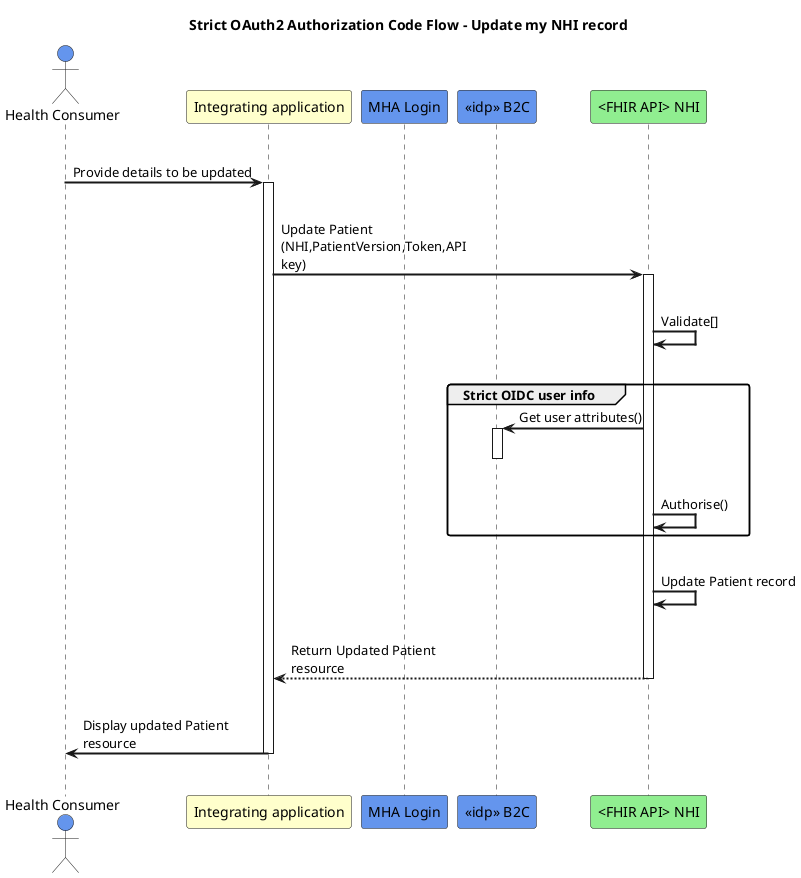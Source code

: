 @startuml
skinparam sequenceArrowThickness 2
skinparam roundcorner 5
skinparam maxmessagesize 180
skinparam sequenceParticipant bold
title Strict OAuth2 Authorization Code Flow - Update my NHI record
actor "Health Consumer" as User #CornflowerBlue
participant "Integrating application" as A #BUSINESS
participant "MHA Login" as B #CornflowerBlue
participant "<<idp>> B2C" as C #CornflowerBlue
participant "<FHIR API> NHI" as D #LightGreen
|||
User -> A: Provide details to be updated
activate A
|||
A -> D: Update Patient (NHI,PatientVersion,Token,API key)
activate D
|||
D -> D: Validate[]
|||
group Strict OIDC user info
D -> C: Get user attributes()
activate C
deactivate C
|||
D -> D: Authorise()
end
|||
D -> D: Update Patient record
|||
D -[dashed]-> A: Return Updated Patient resource
deactivate D
|||
A -> User: Display updated Patient resource
deactivate A
|||
@enduml
